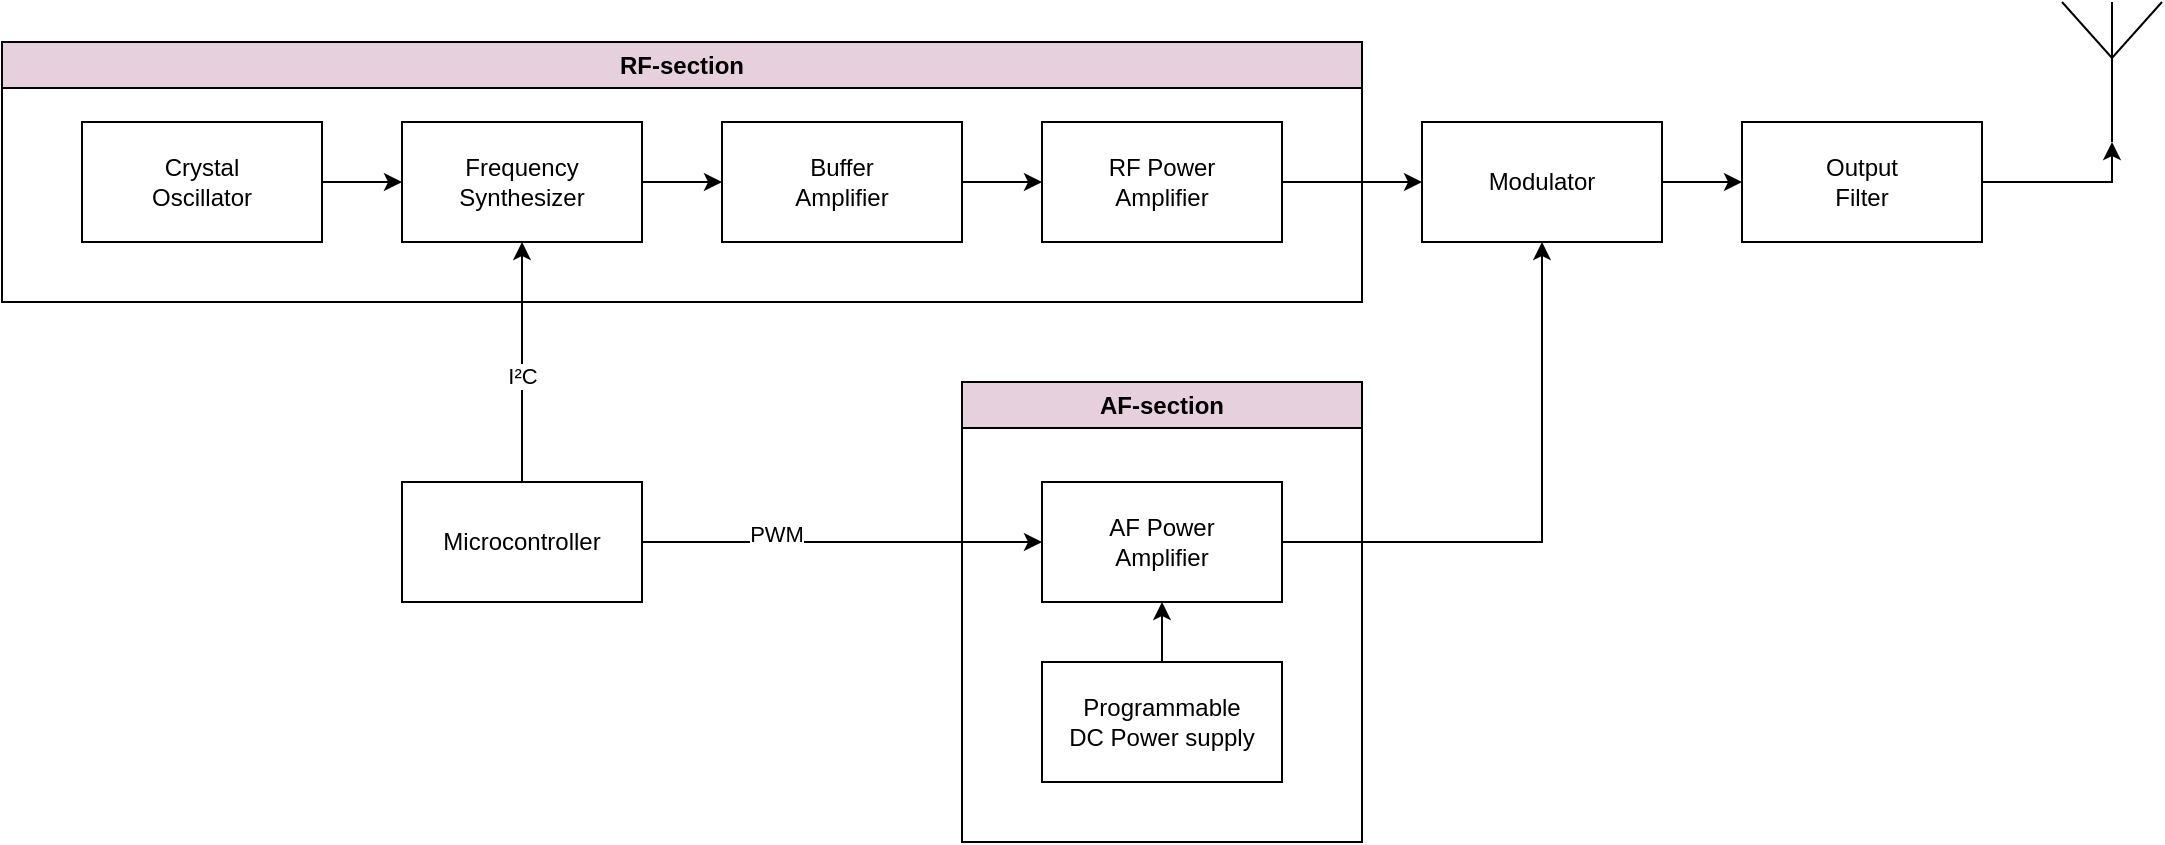 <mxfile version="24.3.1" type="device">
  <diagram name="Page-1" id="r5OQZx1FTTftLwvVF5VF">
    <mxGraphModel dx="1221" dy="733" grid="1" gridSize="10" guides="1" tooltips="1" connect="1" arrows="1" fold="1" page="1" pageScale="1" pageWidth="1169" pageHeight="827" math="0" shadow="0">
      <root>
        <mxCell id="0" />
        <mxCell id="1" parent="0" />
        <mxCell id="_UA_P4J7YujxcwGbwLvZ-7" style="edgeStyle=orthogonalEdgeStyle;rounded=0;orthogonalLoop=1;jettySize=auto;html=1;entryX=0;entryY=0.5;entryDx=0;entryDy=0;exitX=1;exitY=0.5;exitDx=0;exitDy=0;" edge="1" parent="1" source="_UA_P4J7YujxcwGbwLvZ-13" target="_UA_P4J7YujxcwGbwLvZ-4">
          <mxGeometry relative="1" as="geometry">
            <mxPoint x="720" y="150" as="sourcePoint" />
          </mxGeometry>
        </mxCell>
        <mxCell id="_UA_P4J7YujxcwGbwLvZ-20" style="edgeStyle=orthogonalEdgeStyle;rounded=0;orthogonalLoop=1;jettySize=auto;html=1;exitX=1;exitY=0.5;exitDx=0;exitDy=0;entryX=0;entryY=0.5;entryDx=0;entryDy=0;" edge="1" parent="1" source="_UA_P4J7YujxcwGbwLvZ-4" target="_UA_P4J7YujxcwGbwLvZ-17">
          <mxGeometry relative="1" as="geometry" />
        </mxCell>
        <mxCell id="_UA_P4J7YujxcwGbwLvZ-4" value="Modulator" style="rounded=0;whiteSpace=wrap;html=1;" vertex="1" parent="1">
          <mxGeometry x="750" y="110" width="120" height="60" as="geometry" />
        </mxCell>
        <mxCell id="_UA_P4J7YujxcwGbwLvZ-8" value="RF-section" style="swimlane;whiteSpace=wrap;html=1;startSize=23;fillColor=#E6D0DE;" vertex="1" parent="1">
          <mxGeometry x="40" y="70" width="680" height="130" as="geometry">
            <mxRectangle x="60" y="70" width="100" height="30" as="alternateBounds" />
          </mxGeometry>
        </mxCell>
        <mxCell id="_UA_P4J7YujxcwGbwLvZ-28" style="edgeStyle=orthogonalEdgeStyle;rounded=0;orthogonalLoop=1;jettySize=auto;html=1;exitX=1;exitY=0.5;exitDx=0;exitDy=0;entryX=0;entryY=0.5;entryDx=0;entryDy=0;" edge="1" parent="_UA_P4J7YujxcwGbwLvZ-8" source="_UA_P4J7YujxcwGbwLvZ-10" target="_UA_P4J7YujxcwGbwLvZ-24">
          <mxGeometry relative="1" as="geometry" />
        </mxCell>
        <mxCell id="_UA_P4J7YujxcwGbwLvZ-10" value="Crystal&lt;br&gt;&lt;div&gt;Oscillator&lt;/div&gt;" style="rounded=0;whiteSpace=wrap;html=1;" vertex="1" parent="_UA_P4J7YujxcwGbwLvZ-8">
          <mxGeometry x="40" y="40" width="120" height="60" as="geometry" />
        </mxCell>
        <mxCell id="_UA_P4J7YujxcwGbwLvZ-11" style="edgeStyle=orthogonalEdgeStyle;rounded=0;orthogonalLoop=1;jettySize=auto;html=1;exitX=1;exitY=0.5;exitDx=0;exitDy=0;entryX=0;entryY=0.5;entryDx=0;entryDy=0;" edge="1" parent="_UA_P4J7YujxcwGbwLvZ-8" source="_UA_P4J7YujxcwGbwLvZ-12" target="_UA_P4J7YujxcwGbwLvZ-13">
          <mxGeometry relative="1" as="geometry" />
        </mxCell>
        <mxCell id="_UA_P4J7YujxcwGbwLvZ-12" value="&lt;div&gt;Buffer&lt;/div&gt;&lt;div&gt;Amplifier&lt;br&gt;&lt;/div&gt;" style="rounded=0;whiteSpace=wrap;html=1;" vertex="1" parent="_UA_P4J7YujxcwGbwLvZ-8">
          <mxGeometry x="360" y="40" width="120" height="60" as="geometry" />
        </mxCell>
        <mxCell id="_UA_P4J7YujxcwGbwLvZ-13" value="&lt;div&gt;RF Power&lt;/div&gt;&lt;div&gt;Amplifier&lt;br&gt;&lt;/div&gt;" style="rounded=0;whiteSpace=wrap;html=1;" vertex="1" parent="_UA_P4J7YujxcwGbwLvZ-8">
          <mxGeometry x="520" y="40" width="120" height="60" as="geometry" />
        </mxCell>
        <mxCell id="_UA_P4J7YujxcwGbwLvZ-27" style="edgeStyle=orthogonalEdgeStyle;rounded=0;orthogonalLoop=1;jettySize=auto;html=1;exitX=1;exitY=0.5;exitDx=0;exitDy=0;entryX=0;entryY=0.5;entryDx=0;entryDy=0;" edge="1" parent="_UA_P4J7YujxcwGbwLvZ-8" source="_UA_P4J7YujxcwGbwLvZ-24" target="_UA_P4J7YujxcwGbwLvZ-12">
          <mxGeometry relative="1" as="geometry" />
        </mxCell>
        <mxCell id="_UA_P4J7YujxcwGbwLvZ-24" value="&lt;div&gt;Frequency&lt;/div&gt;&lt;div&gt;Synthesizer&lt;br&gt;&lt;/div&gt;" style="rounded=0;whiteSpace=wrap;html=1;" vertex="1" parent="_UA_P4J7YujxcwGbwLvZ-8">
          <mxGeometry x="200" y="40" width="120" height="60" as="geometry" />
        </mxCell>
        <mxCell id="_UA_P4J7YujxcwGbwLvZ-14" value="AF-section" style="swimlane;whiteSpace=wrap;html=1;fillColor=#E6D0DE;" vertex="1" parent="1">
          <mxGeometry x="520" y="240" width="200" height="230" as="geometry" />
        </mxCell>
        <mxCell id="_UA_P4J7YujxcwGbwLvZ-29" value="&lt;div&gt;Programmable&lt;/div&gt;&lt;div&gt;DC Power supply&lt;br&gt;&lt;/div&gt;" style="rounded=0;whiteSpace=wrap;html=1;" vertex="1" parent="_UA_P4J7YujxcwGbwLvZ-14">
          <mxGeometry x="40" y="140" width="120" height="60" as="geometry" />
        </mxCell>
        <mxCell id="_UA_P4J7YujxcwGbwLvZ-15" value="&lt;div&gt;AF Power&lt;/div&gt;&lt;div&gt;Amplifier&lt;br&gt;&lt;/div&gt;" style="rounded=0;whiteSpace=wrap;html=1;" vertex="1" parent="_UA_P4J7YujxcwGbwLvZ-14">
          <mxGeometry x="40" y="50" width="120" height="60" as="geometry" />
        </mxCell>
        <mxCell id="_UA_P4J7YujxcwGbwLvZ-30" style="edgeStyle=orthogonalEdgeStyle;rounded=0;orthogonalLoop=1;jettySize=auto;html=1;exitX=0.5;exitY=0;exitDx=0;exitDy=0;entryX=0.5;entryY=1;entryDx=0;entryDy=0;" edge="1" parent="_UA_P4J7YujxcwGbwLvZ-14" source="_UA_P4J7YujxcwGbwLvZ-29" target="_UA_P4J7YujxcwGbwLvZ-15">
          <mxGeometry relative="1" as="geometry" />
        </mxCell>
        <mxCell id="_UA_P4J7YujxcwGbwLvZ-16" style="edgeStyle=orthogonalEdgeStyle;rounded=0;orthogonalLoop=1;jettySize=auto;html=1;exitX=1;exitY=0.5;exitDx=0;exitDy=0;entryX=0.5;entryY=1;entryDx=0;entryDy=0;" edge="1" parent="1" source="_UA_P4J7YujxcwGbwLvZ-15" target="_UA_P4J7YujxcwGbwLvZ-4">
          <mxGeometry relative="1" as="geometry" />
        </mxCell>
        <mxCell id="_UA_P4J7YujxcwGbwLvZ-17" value="&lt;div&gt;Output&lt;/div&gt;&lt;div&gt;Filter&lt;br&gt;&lt;/div&gt;" style="rounded=0;whiteSpace=wrap;html=1;" vertex="1" parent="1">
          <mxGeometry x="910" y="110" width="120" height="60" as="geometry" />
        </mxCell>
        <mxCell id="_UA_P4J7YujxcwGbwLvZ-18" value="" style="verticalLabelPosition=bottom;shadow=0;dashed=0;align=center;html=1;verticalAlign=top;shape=mxgraph.electrical.radio.aerial_-_antenna_1;" vertex="1" parent="1">
          <mxGeometry x="1070" y="50" width="50" height="70" as="geometry" />
        </mxCell>
        <mxCell id="_UA_P4J7YujxcwGbwLvZ-19" style="edgeStyle=orthogonalEdgeStyle;rounded=0;orthogonalLoop=1;jettySize=auto;html=1;exitX=1;exitY=0.5;exitDx=0;exitDy=0;entryX=0.5;entryY=1;entryDx=0;entryDy=0;entryPerimeter=0;" edge="1" parent="1" source="_UA_P4J7YujxcwGbwLvZ-17" target="_UA_P4J7YujxcwGbwLvZ-18">
          <mxGeometry relative="1" as="geometry" />
        </mxCell>
        <mxCell id="_UA_P4J7YujxcwGbwLvZ-33" style="edgeStyle=orthogonalEdgeStyle;rounded=0;orthogonalLoop=1;jettySize=auto;html=1;exitX=0.5;exitY=0;exitDx=0;exitDy=0;entryX=0.5;entryY=1;entryDx=0;entryDy=0;" edge="1" parent="1" source="_UA_P4J7YujxcwGbwLvZ-32" target="_UA_P4J7YujxcwGbwLvZ-24">
          <mxGeometry relative="1" as="geometry" />
        </mxCell>
        <mxCell id="_UA_P4J7YujxcwGbwLvZ-34" value="I²C" style="edgeLabel;html=1;align=center;verticalAlign=middle;resizable=0;points=[];" vertex="1" connectable="0" parent="_UA_P4J7YujxcwGbwLvZ-33">
          <mxGeometry x="-0.117" relative="1" as="geometry">
            <mxPoint as="offset" />
          </mxGeometry>
        </mxCell>
        <mxCell id="_UA_P4J7YujxcwGbwLvZ-35" style="edgeStyle=orthogonalEdgeStyle;rounded=0;orthogonalLoop=1;jettySize=auto;html=1;exitX=1;exitY=0.5;exitDx=0;exitDy=0;entryX=0;entryY=0.5;entryDx=0;entryDy=0;" edge="1" parent="1" source="_UA_P4J7YujxcwGbwLvZ-32" target="_UA_P4J7YujxcwGbwLvZ-15">
          <mxGeometry relative="1" as="geometry" />
        </mxCell>
        <mxCell id="_UA_P4J7YujxcwGbwLvZ-36" value="PWM" style="edgeLabel;html=1;align=center;verticalAlign=middle;resizable=0;points=[];" vertex="1" connectable="0" parent="_UA_P4J7YujxcwGbwLvZ-35">
          <mxGeometry x="-0.33" y="4" relative="1" as="geometry">
            <mxPoint as="offset" />
          </mxGeometry>
        </mxCell>
        <mxCell id="_UA_P4J7YujxcwGbwLvZ-32" value="Microcontroller" style="rounded=0;whiteSpace=wrap;html=1;" vertex="1" parent="1">
          <mxGeometry x="240" y="290" width="120" height="60" as="geometry" />
        </mxCell>
      </root>
    </mxGraphModel>
  </diagram>
</mxfile>
